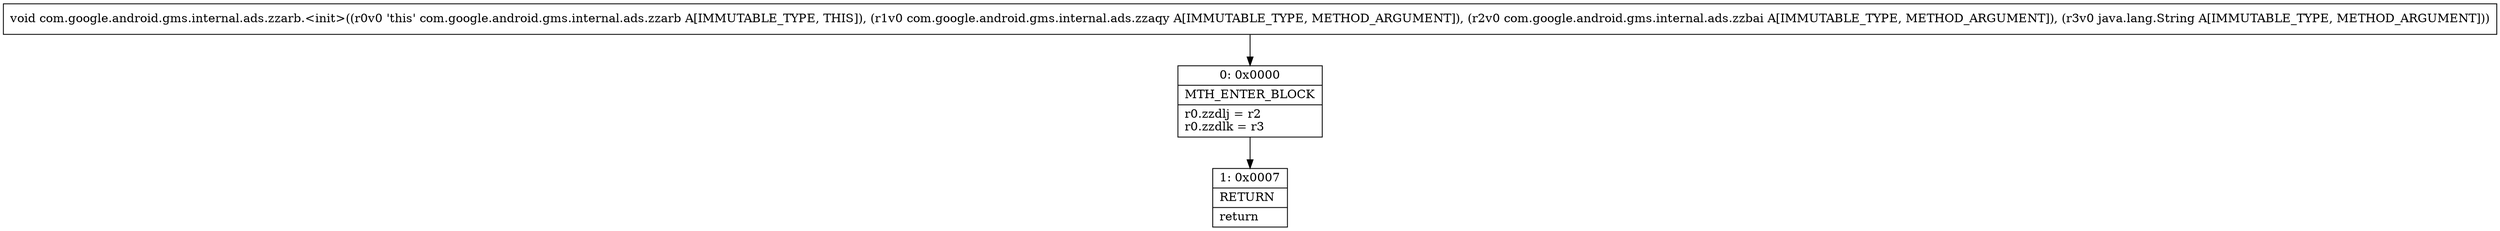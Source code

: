 digraph "CFG forcom.google.android.gms.internal.ads.zzarb.\<init\>(Lcom\/google\/android\/gms\/internal\/ads\/zzaqy;Lcom\/google\/android\/gms\/internal\/ads\/zzbai;Ljava\/lang\/String;)V" {
Node_0 [shape=record,label="{0\:\ 0x0000|MTH_ENTER_BLOCK\l|r0.zzdlj = r2\lr0.zzdlk = r3\l}"];
Node_1 [shape=record,label="{1\:\ 0x0007|RETURN\l|return\l}"];
MethodNode[shape=record,label="{void com.google.android.gms.internal.ads.zzarb.\<init\>((r0v0 'this' com.google.android.gms.internal.ads.zzarb A[IMMUTABLE_TYPE, THIS]), (r1v0 com.google.android.gms.internal.ads.zzaqy A[IMMUTABLE_TYPE, METHOD_ARGUMENT]), (r2v0 com.google.android.gms.internal.ads.zzbai A[IMMUTABLE_TYPE, METHOD_ARGUMENT]), (r3v0 java.lang.String A[IMMUTABLE_TYPE, METHOD_ARGUMENT])) }"];
MethodNode -> Node_0;
Node_0 -> Node_1;
}

